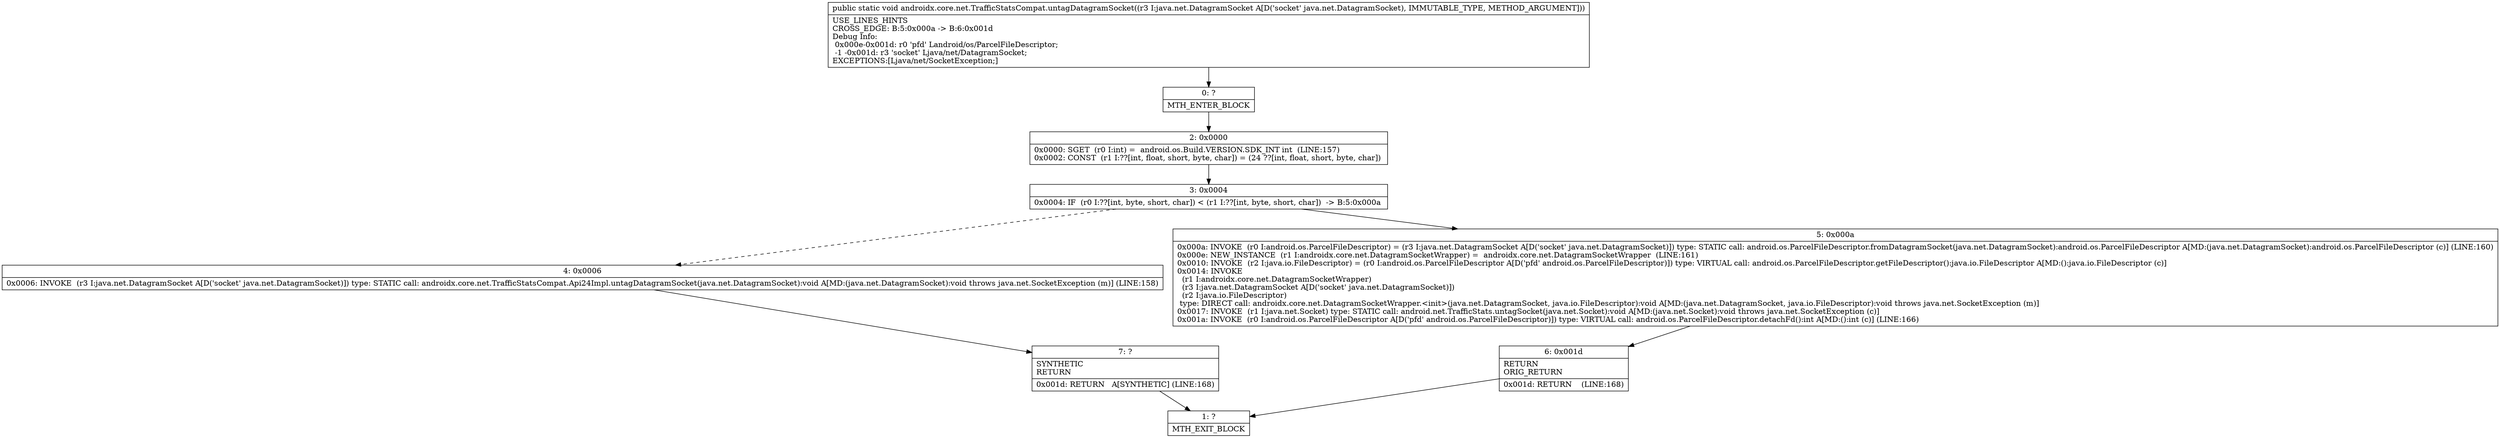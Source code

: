 digraph "CFG forandroidx.core.net.TrafficStatsCompat.untagDatagramSocket(Ljava\/net\/DatagramSocket;)V" {
Node_0 [shape=record,label="{0\:\ ?|MTH_ENTER_BLOCK\l}"];
Node_2 [shape=record,label="{2\:\ 0x0000|0x0000: SGET  (r0 I:int) =  android.os.Build.VERSION.SDK_INT int  (LINE:157)\l0x0002: CONST  (r1 I:??[int, float, short, byte, char]) = (24 ??[int, float, short, byte, char]) \l}"];
Node_3 [shape=record,label="{3\:\ 0x0004|0x0004: IF  (r0 I:??[int, byte, short, char]) \< (r1 I:??[int, byte, short, char])  \-\> B:5:0x000a \l}"];
Node_4 [shape=record,label="{4\:\ 0x0006|0x0006: INVOKE  (r3 I:java.net.DatagramSocket A[D('socket' java.net.DatagramSocket)]) type: STATIC call: androidx.core.net.TrafficStatsCompat.Api24Impl.untagDatagramSocket(java.net.DatagramSocket):void A[MD:(java.net.DatagramSocket):void throws java.net.SocketException (m)] (LINE:158)\l}"];
Node_7 [shape=record,label="{7\:\ ?|SYNTHETIC\lRETURN\l|0x001d: RETURN   A[SYNTHETIC] (LINE:168)\l}"];
Node_1 [shape=record,label="{1\:\ ?|MTH_EXIT_BLOCK\l}"];
Node_5 [shape=record,label="{5\:\ 0x000a|0x000a: INVOKE  (r0 I:android.os.ParcelFileDescriptor) = (r3 I:java.net.DatagramSocket A[D('socket' java.net.DatagramSocket)]) type: STATIC call: android.os.ParcelFileDescriptor.fromDatagramSocket(java.net.DatagramSocket):android.os.ParcelFileDescriptor A[MD:(java.net.DatagramSocket):android.os.ParcelFileDescriptor (c)] (LINE:160)\l0x000e: NEW_INSTANCE  (r1 I:androidx.core.net.DatagramSocketWrapper) =  androidx.core.net.DatagramSocketWrapper  (LINE:161)\l0x0010: INVOKE  (r2 I:java.io.FileDescriptor) = (r0 I:android.os.ParcelFileDescriptor A[D('pfd' android.os.ParcelFileDescriptor)]) type: VIRTUAL call: android.os.ParcelFileDescriptor.getFileDescriptor():java.io.FileDescriptor A[MD:():java.io.FileDescriptor (c)]\l0x0014: INVOKE  \l  (r1 I:androidx.core.net.DatagramSocketWrapper)\l  (r3 I:java.net.DatagramSocket A[D('socket' java.net.DatagramSocket)])\l  (r2 I:java.io.FileDescriptor)\l type: DIRECT call: androidx.core.net.DatagramSocketWrapper.\<init\>(java.net.DatagramSocket, java.io.FileDescriptor):void A[MD:(java.net.DatagramSocket, java.io.FileDescriptor):void throws java.net.SocketException (m)]\l0x0017: INVOKE  (r1 I:java.net.Socket) type: STATIC call: android.net.TrafficStats.untagSocket(java.net.Socket):void A[MD:(java.net.Socket):void throws java.net.SocketException (c)]\l0x001a: INVOKE  (r0 I:android.os.ParcelFileDescriptor A[D('pfd' android.os.ParcelFileDescriptor)]) type: VIRTUAL call: android.os.ParcelFileDescriptor.detachFd():int A[MD:():int (c)] (LINE:166)\l}"];
Node_6 [shape=record,label="{6\:\ 0x001d|RETURN\lORIG_RETURN\l|0x001d: RETURN    (LINE:168)\l}"];
MethodNode[shape=record,label="{public static void androidx.core.net.TrafficStatsCompat.untagDatagramSocket((r3 I:java.net.DatagramSocket A[D('socket' java.net.DatagramSocket), IMMUTABLE_TYPE, METHOD_ARGUMENT]))  | USE_LINES_HINTS\lCROSS_EDGE: B:5:0x000a \-\> B:6:0x001d\lDebug Info:\l  0x000e\-0x001d: r0 'pfd' Landroid\/os\/ParcelFileDescriptor;\l  \-1 \-0x001d: r3 'socket' Ljava\/net\/DatagramSocket;\lEXCEPTIONS:[Ljava\/net\/SocketException;]\l}"];
MethodNode -> Node_0;Node_0 -> Node_2;
Node_2 -> Node_3;
Node_3 -> Node_4[style=dashed];
Node_3 -> Node_5;
Node_4 -> Node_7;
Node_7 -> Node_1;
Node_5 -> Node_6;
Node_6 -> Node_1;
}

